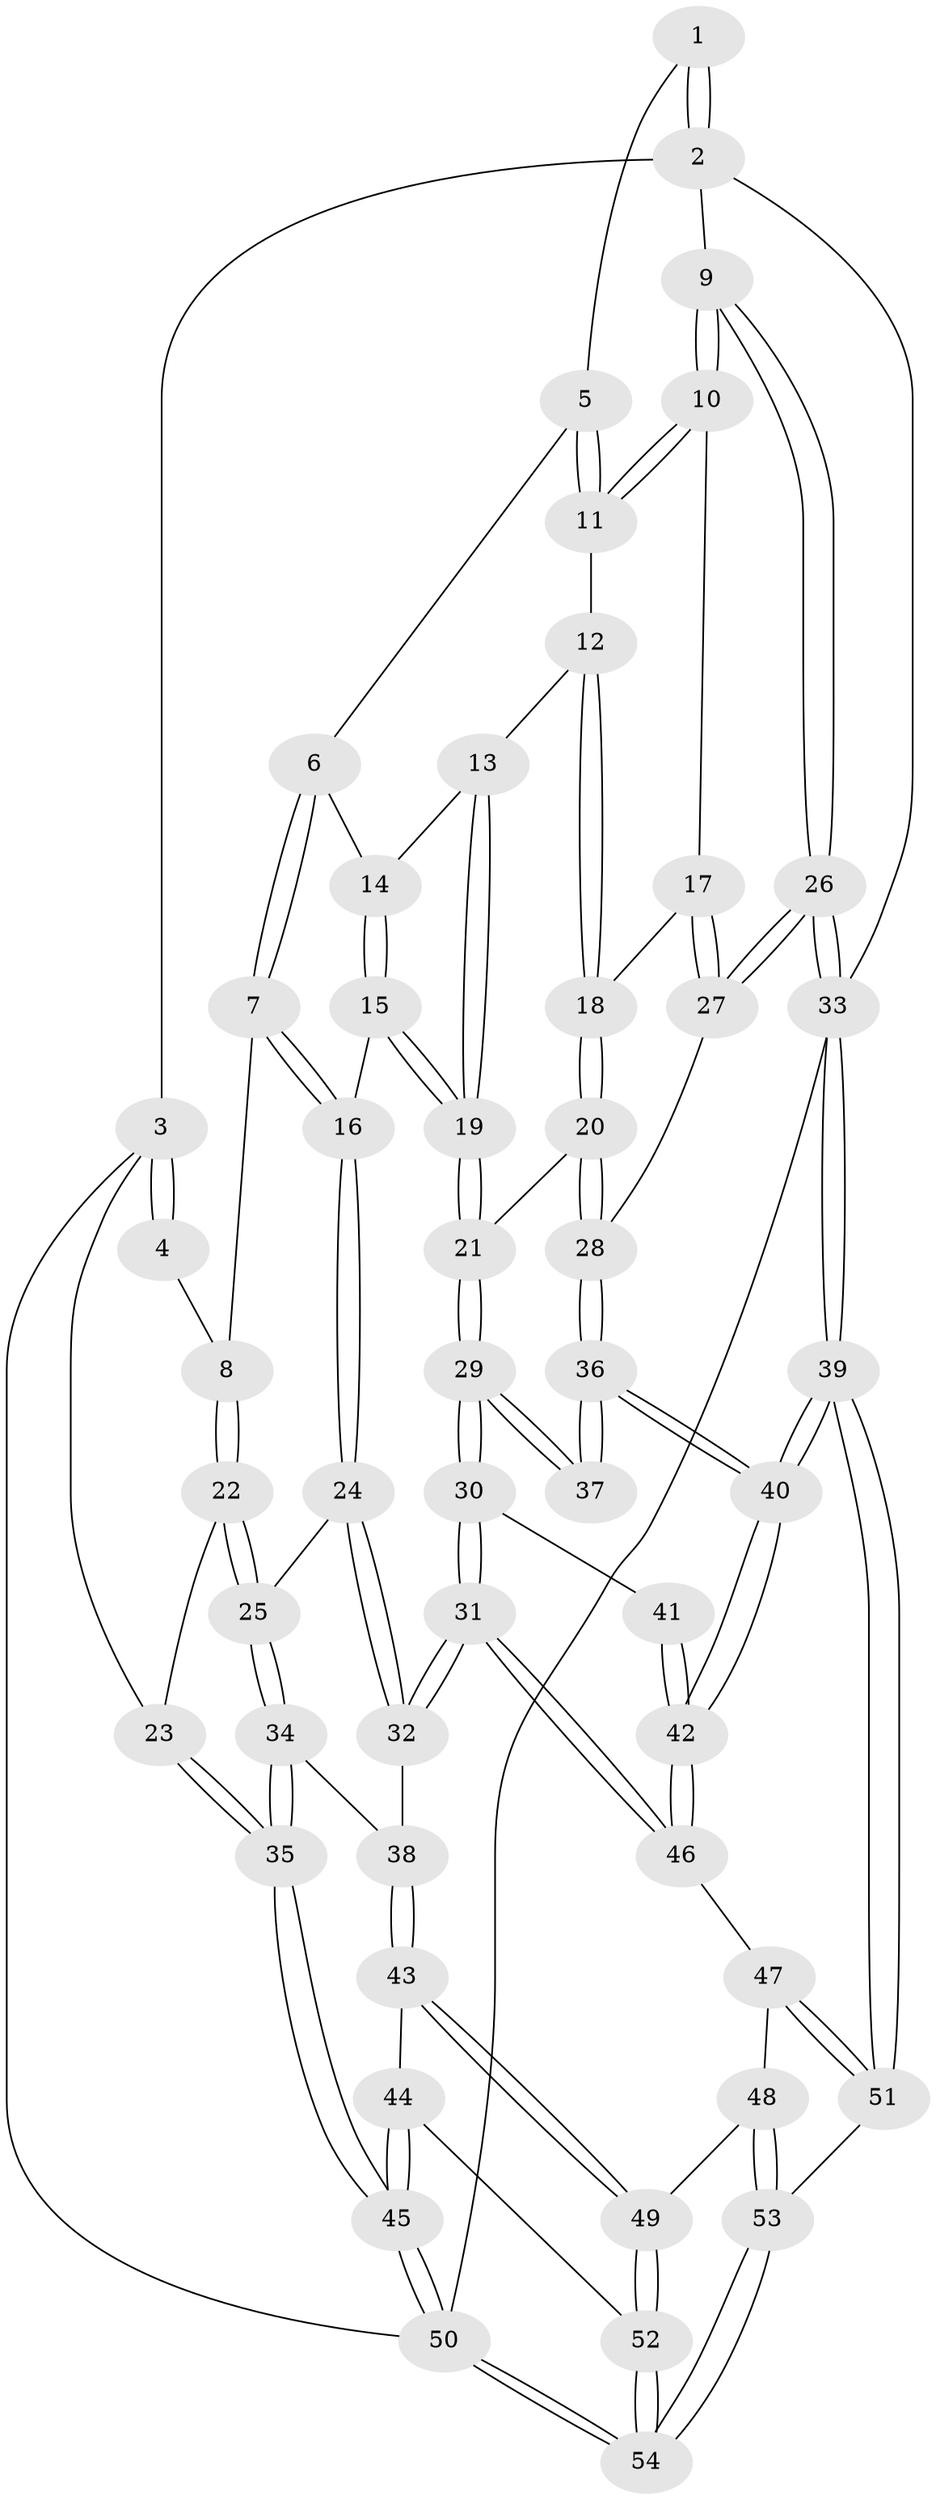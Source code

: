 // Generated by graph-tools (version 1.1) at 2025/03/03/09/25 03:03:28]
// undirected, 54 vertices, 132 edges
graph export_dot {
graph [start="1"]
  node [color=gray90,style=filled];
  1 [pos="+0.5601669899800368+0"];
  2 [pos="+1+0"];
  3 [pos="+0+0"];
  4 [pos="+0.061418328355216184+0"];
  5 [pos="+0.4944741702931379+0.16049443604971023"];
  6 [pos="+0.4293566915941624+0.22409655221352787"];
  7 [pos="+0.25386356368134494+0.26674936204776256"];
  8 [pos="+0.23538174714425034+0.26607422304004097"];
  9 [pos="+1+0"];
  10 [pos="+1+0.14418578777405022"];
  11 [pos="+0.6700356276253496+0.3024377592390223"];
  12 [pos="+0.6538741549939866+0.34712264282715977"];
  13 [pos="+0.6001359136124972+0.3853876958500158"];
  14 [pos="+0.4626793262462874+0.2996702795333562"];
  15 [pos="+0.46877117410015967+0.4663371672557444"];
  16 [pos="+0.4141949132591491+0.47508132225015054"];
  17 [pos="+0.9593682157187146+0.2673025436113573"];
  18 [pos="+0.727110214949419+0.45907601942671833"];
  19 [pos="+0.541917767633461+0.4988261203470564"];
  20 [pos="+0.7243900505134403+0.5034690376486421"];
  21 [pos="+0.5656092023650874+0.5415140616414502"];
  22 [pos="+0.1719362725223049+0.3404276489308692"];
  23 [pos="+0+0.3025408685568536"];
  24 [pos="+0.3207093570989552+0.5659690195700231"];
  25 [pos="+0.17475223364059847+0.5030171841094432"];
  26 [pos="+1+0.7574059084877306"];
  27 [pos="+0.8412940966735164+0.5891277651022184"];
  28 [pos="+0.8223482133283749+0.591036660187949"];
  29 [pos="+0.5634254752268117+0.5637253427333974"];
  30 [pos="+0.4413454980691897+0.735576453664867"];
  31 [pos="+0.4385317460763866+0.7385439068335077"];
  32 [pos="+0.36282099767630327+0.6624356293604098"];
  33 [pos="+1+1"];
  34 [pos="+0.05817426254163607+0.6306949247607175"];
  35 [pos="+0+0.6733875206740155"];
  36 [pos="+0.7298848929818053+0.6875651239852374"];
  37 [pos="+0.6957580243156032+0.6786960859903803"];
  38 [pos="+0.15236796630607513+0.7232759185296674"];
  39 [pos="+0.7953462876341111+1"];
  40 [pos="+0.794586641065223+1"];
  41 [pos="+0.6662491747569234+0.694329377502059"];
  42 [pos="+0.5377195312737472+0.8496465920780772"];
  43 [pos="+0.1713820149633128+0.7709975099595743"];
  44 [pos="+0.045485871812803315+0.8824347035238034"];
  45 [pos="+0+0.7807648331216261"];
  46 [pos="+0.4389754328255858+0.754770384475726"];
  47 [pos="+0.348747126265687+0.828317922973165"];
  48 [pos="+0.2832255534912623+0.8563884761345272"];
  49 [pos="+0.23536793037945358+0.8490506301142686"];
  50 [pos="+0+1"];
  51 [pos="+0.47355130777422794+1"];
  52 [pos="+0.1285400767047665+0.9556965433218766"];
  53 [pos="+0.31542968330968363+1"];
  54 [pos="+0.12447069464630083+1"];
  1 -- 2;
  1 -- 2;
  1 -- 5;
  2 -- 3;
  2 -- 9;
  2 -- 33;
  3 -- 4;
  3 -- 4;
  3 -- 23;
  3 -- 50;
  4 -- 8;
  5 -- 6;
  5 -- 11;
  5 -- 11;
  6 -- 7;
  6 -- 7;
  6 -- 14;
  7 -- 8;
  7 -- 16;
  7 -- 16;
  8 -- 22;
  8 -- 22;
  9 -- 10;
  9 -- 10;
  9 -- 26;
  9 -- 26;
  10 -- 11;
  10 -- 11;
  10 -- 17;
  11 -- 12;
  12 -- 13;
  12 -- 18;
  12 -- 18;
  13 -- 14;
  13 -- 19;
  13 -- 19;
  14 -- 15;
  14 -- 15;
  15 -- 16;
  15 -- 19;
  15 -- 19;
  16 -- 24;
  16 -- 24;
  17 -- 18;
  17 -- 27;
  17 -- 27;
  18 -- 20;
  18 -- 20;
  19 -- 21;
  19 -- 21;
  20 -- 21;
  20 -- 28;
  20 -- 28;
  21 -- 29;
  21 -- 29;
  22 -- 23;
  22 -- 25;
  22 -- 25;
  23 -- 35;
  23 -- 35;
  24 -- 25;
  24 -- 32;
  24 -- 32;
  25 -- 34;
  25 -- 34;
  26 -- 27;
  26 -- 27;
  26 -- 33;
  26 -- 33;
  27 -- 28;
  28 -- 36;
  28 -- 36;
  29 -- 30;
  29 -- 30;
  29 -- 37;
  29 -- 37;
  30 -- 31;
  30 -- 31;
  30 -- 41;
  31 -- 32;
  31 -- 32;
  31 -- 46;
  31 -- 46;
  32 -- 38;
  33 -- 39;
  33 -- 39;
  33 -- 50;
  34 -- 35;
  34 -- 35;
  34 -- 38;
  35 -- 45;
  35 -- 45;
  36 -- 37;
  36 -- 37;
  36 -- 40;
  36 -- 40;
  38 -- 43;
  38 -- 43;
  39 -- 40;
  39 -- 40;
  39 -- 51;
  39 -- 51;
  40 -- 42;
  40 -- 42;
  41 -- 42;
  41 -- 42;
  42 -- 46;
  42 -- 46;
  43 -- 44;
  43 -- 49;
  43 -- 49;
  44 -- 45;
  44 -- 45;
  44 -- 52;
  45 -- 50;
  45 -- 50;
  46 -- 47;
  47 -- 48;
  47 -- 51;
  47 -- 51;
  48 -- 49;
  48 -- 53;
  48 -- 53;
  49 -- 52;
  49 -- 52;
  50 -- 54;
  50 -- 54;
  51 -- 53;
  52 -- 54;
  52 -- 54;
  53 -- 54;
  53 -- 54;
}

